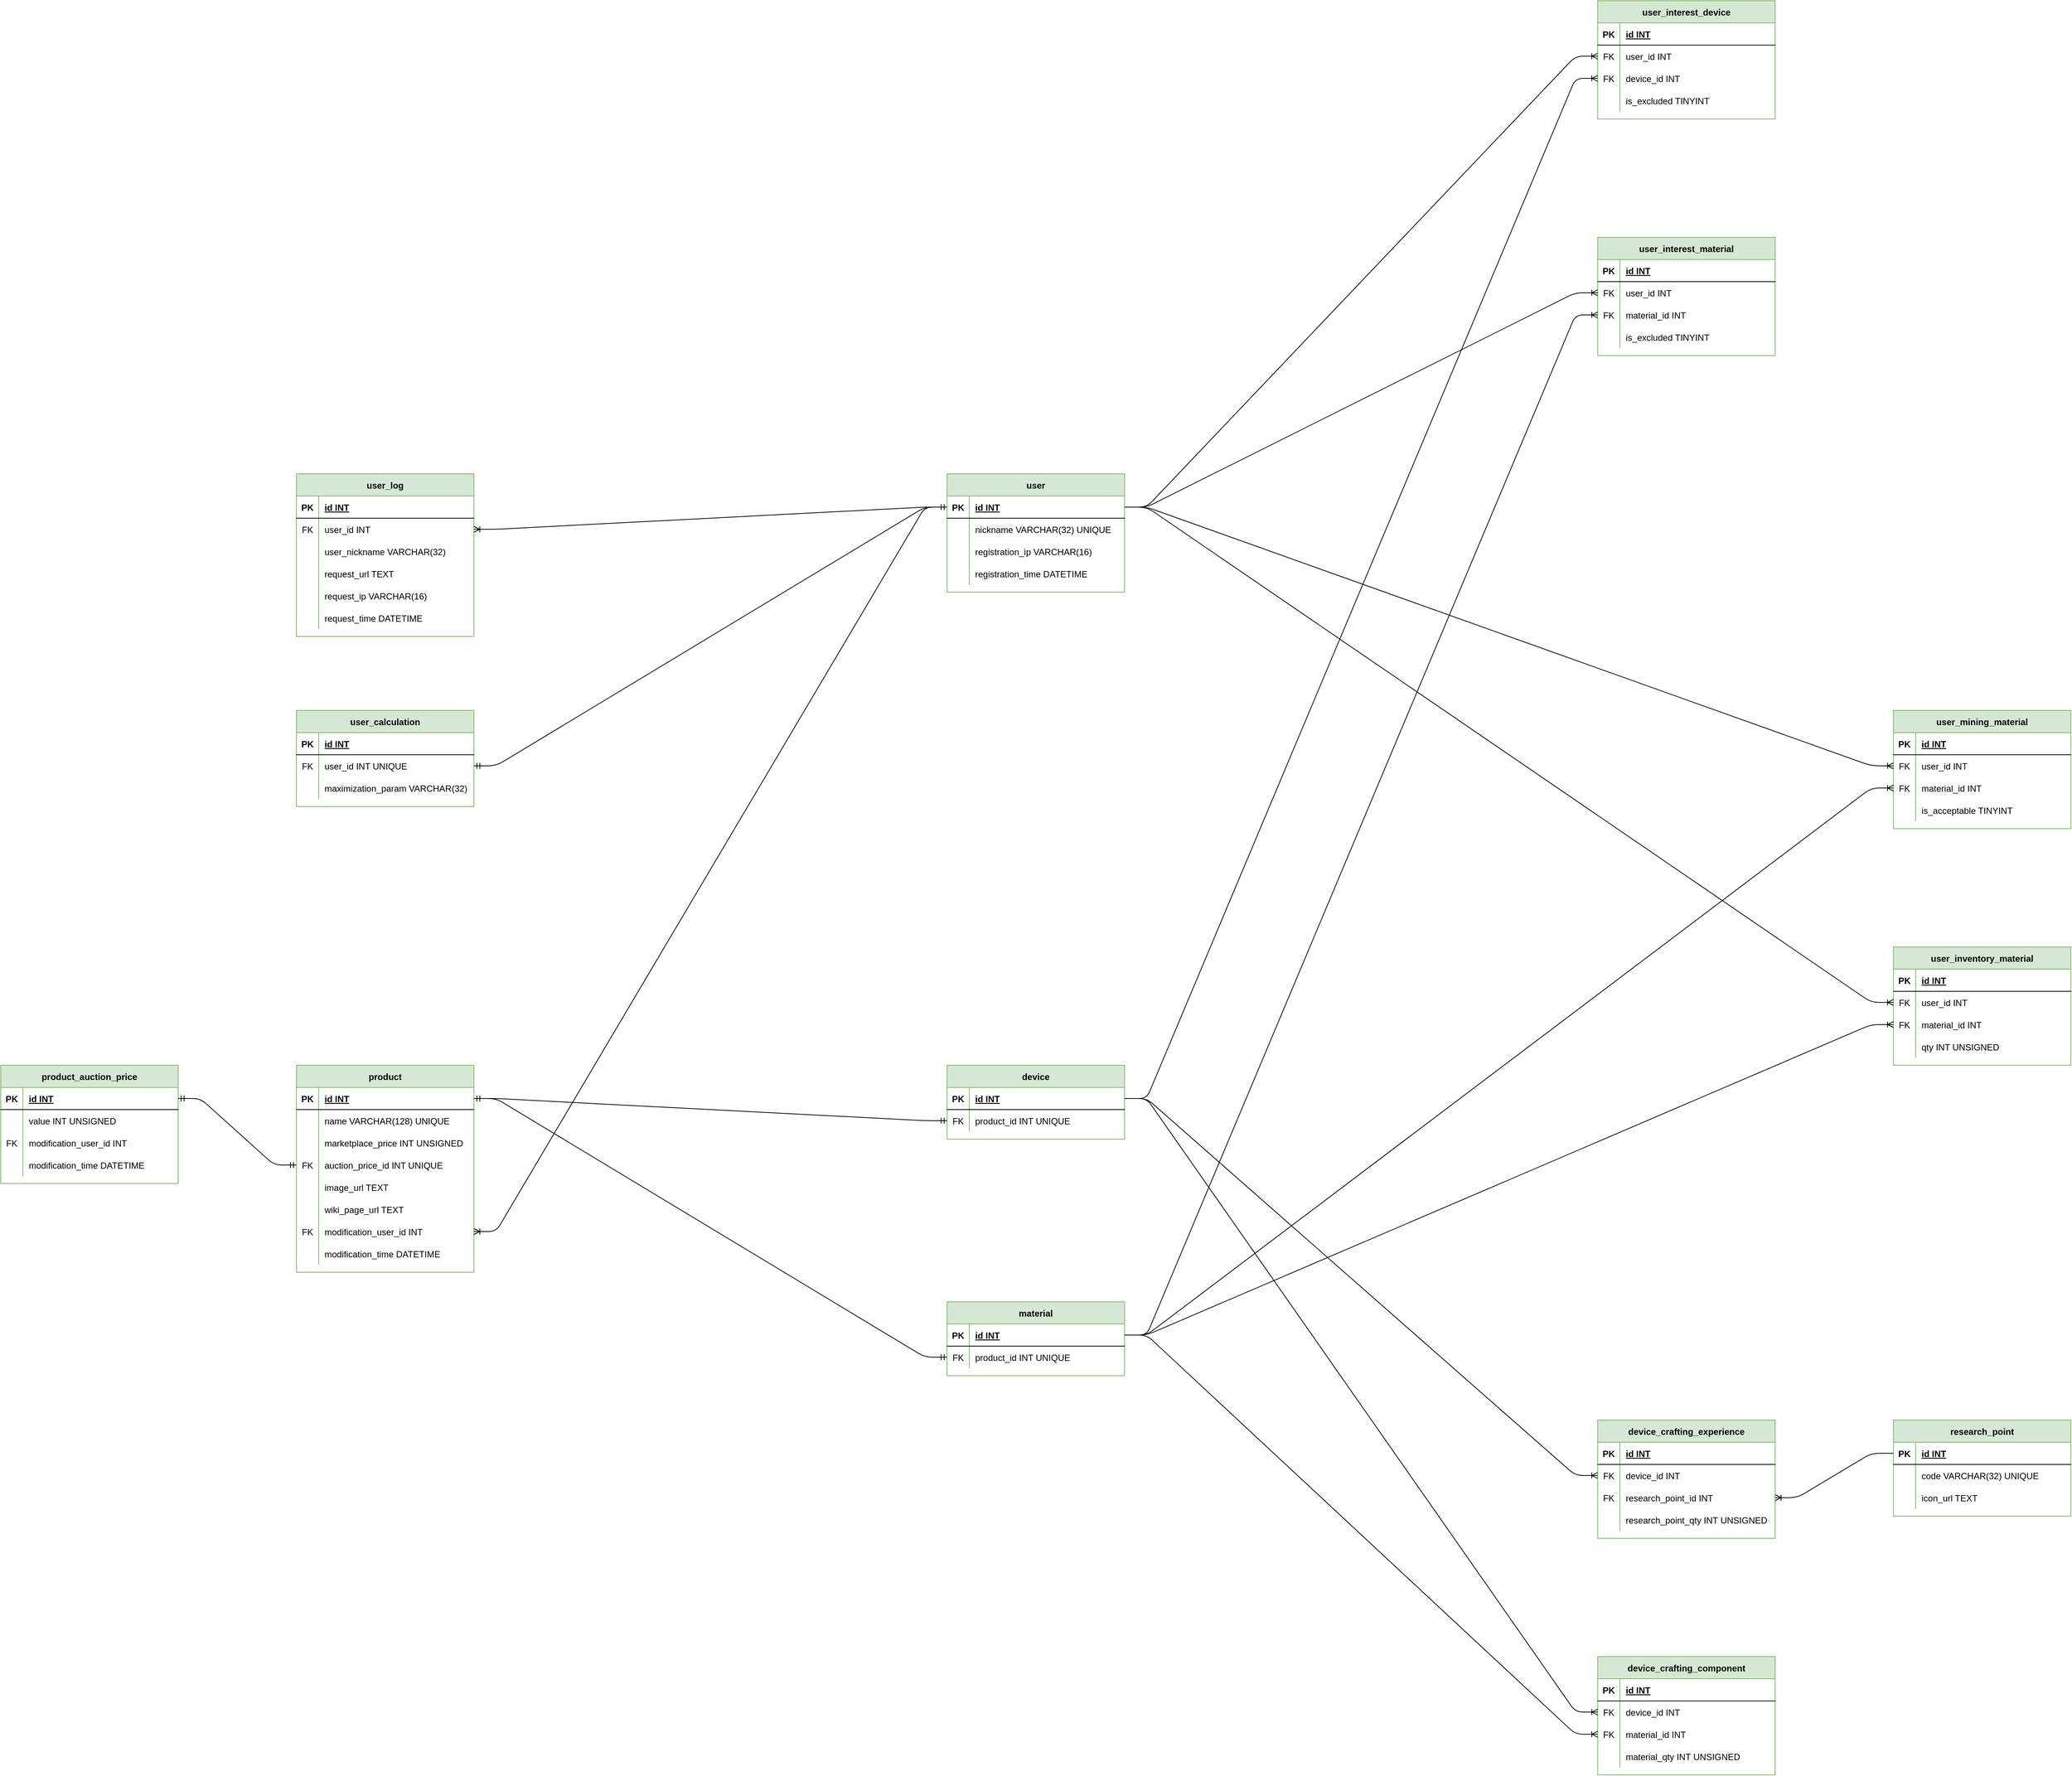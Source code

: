 <mxfile version="14.9.1" type="device"><diagram id="tR57Nz3AKo0kwc7Rzy5D" name="Страница 1"><mxGraphModel dx="2249" dy="3184" grid="1" gridSize="10" guides="0" tooltips="1" connect="1" arrows="1" fold="1" page="1" pageScale="1" pageWidth="827" pageHeight="1169" math="0" shadow="0"><root><mxCell id="0"/><mxCell id="1" parent="0"/><mxCell id="xsWz4GZI9hhr_dzEzET1-1" value="user" style="shape=table;startSize=30;container=1;collapsible=1;childLayout=tableLayout;fixedRows=1;rowLines=0;fontStyle=1;align=center;resizeLast=1;fillColor=#d5e8d4;strokeColor=#82b366;" parent="1" vertex="1"><mxGeometry x="680" y="-720" width="240" height="160" as="geometry"/></mxCell><mxCell id="xsWz4GZI9hhr_dzEzET1-2" value="" style="shape=partialRectangle;collapsible=0;dropTarget=0;pointerEvents=0;fillColor=none;top=0;left=0;bottom=1;right=0;points=[[0,0.5],[1,0.5]];portConstraint=eastwest;" parent="xsWz4GZI9hhr_dzEzET1-1" vertex="1"><mxGeometry y="30" width="240" height="30" as="geometry"/></mxCell><mxCell id="xsWz4GZI9hhr_dzEzET1-3" value="PK" style="shape=partialRectangle;connectable=0;fillColor=none;top=0;left=0;bottom=0;right=0;fontStyle=1;overflow=hidden;" parent="xsWz4GZI9hhr_dzEzET1-2" vertex="1"><mxGeometry width="30" height="30" as="geometry"/></mxCell><mxCell id="xsWz4GZI9hhr_dzEzET1-4" value="id INT" style="shape=partialRectangle;connectable=0;fillColor=none;top=0;left=0;bottom=0;right=0;align=left;spacingLeft=6;fontStyle=5;overflow=hidden;" parent="xsWz4GZI9hhr_dzEzET1-2" vertex="1"><mxGeometry x="30" width="210" height="30" as="geometry"/></mxCell><mxCell id="xsWz4GZI9hhr_dzEzET1-5" value="" style="shape=partialRectangle;collapsible=0;dropTarget=0;pointerEvents=0;fillColor=none;top=0;left=0;bottom=0;right=0;points=[[0,0.5],[1,0.5]];portConstraint=eastwest;" parent="xsWz4GZI9hhr_dzEzET1-1" vertex="1"><mxGeometry y="60" width="240" height="30" as="geometry"/></mxCell><mxCell id="xsWz4GZI9hhr_dzEzET1-6" value="" style="shape=partialRectangle;connectable=0;fillColor=none;top=0;left=0;bottom=0;right=0;editable=1;overflow=hidden;" parent="xsWz4GZI9hhr_dzEzET1-5" vertex="1"><mxGeometry width="30" height="30" as="geometry"/></mxCell><mxCell id="xsWz4GZI9hhr_dzEzET1-7" value="nickname VARCHAR(32) UNIQUE" style="shape=partialRectangle;connectable=0;fillColor=none;top=0;left=0;bottom=0;right=0;align=left;spacingLeft=6;overflow=hidden;" parent="xsWz4GZI9hhr_dzEzET1-5" vertex="1"><mxGeometry x="30" width="210" height="30" as="geometry"/></mxCell><mxCell id="xsWz4GZI9hhr_dzEzET1-8" value="" style="shape=partialRectangle;collapsible=0;dropTarget=0;pointerEvents=0;fillColor=none;top=0;left=0;bottom=0;right=0;points=[[0,0.5],[1,0.5]];portConstraint=eastwest;" parent="xsWz4GZI9hhr_dzEzET1-1" vertex="1"><mxGeometry y="90" width="240" height="30" as="geometry"/></mxCell><mxCell id="xsWz4GZI9hhr_dzEzET1-9" value="" style="shape=partialRectangle;connectable=0;fillColor=none;top=0;left=0;bottom=0;right=0;editable=1;overflow=hidden;" parent="xsWz4GZI9hhr_dzEzET1-8" vertex="1"><mxGeometry width="30" height="30" as="geometry"/></mxCell><mxCell id="xsWz4GZI9hhr_dzEzET1-10" value="registration_ip VARCHAR(16)" style="shape=partialRectangle;connectable=0;fillColor=none;top=0;left=0;bottom=0;right=0;align=left;spacingLeft=6;overflow=hidden;" parent="xsWz4GZI9hhr_dzEzET1-8" vertex="1"><mxGeometry x="30" width="210" height="30" as="geometry"/></mxCell><mxCell id="xsWz4GZI9hhr_dzEzET1-11" value="" style="shape=partialRectangle;collapsible=0;dropTarget=0;pointerEvents=0;fillColor=none;top=0;left=0;bottom=0;right=0;points=[[0,0.5],[1,0.5]];portConstraint=eastwest;" parent="xsWz4GZI9hhr_dzEzET1-1" vertex="1"><mxGeometry y="120" width="240" height="30" as="geometry"/></mxCell><mxCell id="xsWz4GZI9hhr_dzEzET1-12" value="" style="shape=partialRectangle;connectable=0;fillColor=none;top=0;left=0;bottom=0;right=0;editable=1;overflow=hidden;" parent="xsWz4GZI9hhr_dzEzET1-11" vertex="1"><mxGeometry width="30" height="30" as="geometry"/></mxCell><mxCell id="xsWz4GZI9hhr_dzEzET1-13" value="registration_time DATETIME" style="shape=partialRectangle;connectable=0;fillColor=none;top=0;left=0;bottom=0;right=0;align=left;spacingLeft=6;overflow=hidden;" parent="xsWz4GZI9hhr_dzEzET1-11" vertex="1"><mxGeometry x="30" width="210" height="30" as="geometry"/></mxCell><mxCell id="xsWz4GZI9hhr_dzEzET1-14" value="product" style="shape=table;startSize=30;container=1;collapsible=1;childLayout=tableLayout;fixedRows=1;rowLines=0;fontStyle=1;align=center;resizeLast=1;fillColor=#d5e8d4;strokeColor=#82b366;" parent="1" vertex="1"><mxGeometry x="-200" y="80" width="240" height="280" as="geometry"/></mxCell><mxCell id="xsWz4GZI9hhr_dzEzET1-15" value="" style="shape=partialRectangle;collapsible=0;dropTarget=0;pointerEvents=0;fillColor=none;top=0;left=0;bottom=1;right=0;points=[[0,0.5],[1,0.5]];portConstraint=eastwest;" parent="xsWz4GZI9hhr_dzEzET1-14" vertex="1"><mxGeometry y="30" width="240" height="30" as="geometry"/></mxCell><mxCell id="xsWz4GZI9hhr_dzEzET1-16" value="PK" style="shape=partialRectangle;connectable=0;fillColor=none;top=0;left=0;bottom=0;right=0;fontStyle=1;overflow=hidden;" parent="xsWz4GZI9hhr_dzEzET1-15" vertex="1"><mxGeometry width="30" height="30" as="geometry"/></mxCell><mxCell id="xsWz4GZI9hhr_dzEzET1-17" value="id INT" style="shape=partialRectangle;connectable=0;fillColor=none;top=0;left=0;bottom=0;right=0;align=left;spacingLeft=6;fontStyle=5;overflow=hidden;" parent="xsWz4GZI9hhr_dzEzET1-15" vertex="1"><mxGeometry x="30" width="210" height="30" as="geometry"/></mxCell><mxCell id="xsWz4GZI9hhr_dzEzET1-18" value="" style="shape=partialRectangle;collapsible=0;dropTarget=0;pointerEvents=0;fillColor=none;top=0;left=0;bottom=0;right=0;points=[[0,0.5],[1,0.5]];portConstraint=eastwest;" parent="xsWz4GZI9hhr_dzEzET1-14" vertex="1"><mxGeometry y="60" width="240" height="30" as="geometry"/></mxCell><mxCell id="xsWz4GZI9hhr_dzEzET1-19" value="" style="shape=partialRectangle;connectable=0;fillColor=none;top=0;left=0;bottom=0;right=0;editable=1;overflow=hidden;" parent="xsWz4GZI9hhr_dzEzET1-18" vertex="1"><mxGeometry width="30" height="30" as="geometry"/></mxCell><mxCell id="xsWz4GZI9hhr_dzEzET1-20" value="name VARCHAR(128) UNIQUE" style="shape=partialRectangle;connectable=0;fillColor=none;top=0;left=0;bottom=0;right=0;align=left;spacingLeft=6;overflow=hidden;" parent="xsWz4GZI9hhr_dzEzET1-18" vertex="1"><mxGeometry x="30" width="210" height="30" as="geometry"/></mxCell><mxCell id="xsWz4GZI9hhr_dzEzET1-21" value="" style="shape=partialRectangle;collapsible=0;dropTarget=0;pointerEvents=0;fillColor=none;top=0;left=0;bottom=0;right=0;points=[[0,0.5],[1,0.5]];portConstraint=eastwest;" parent="xsWz4GZI9hhr_dzEzET1-14" vertex="1"><mxGeometry y="90" width="240" height="30" as="geometry"/></mxCell><mxCell id="xsWz4GZI9hhr_dzEzET1-22" value="" style="shape=partialRectangle;connectable=0;fillColor=none;top=0;left=0;bottom=0;right=0;editable=1;overflow=hidden;" parent="xsWz4GZI9hhr_dzEzET1-21" vertex="1"><mxGeometry width="30" height="30" as="geometry"/></mxCell><mxCell id="xsWz4GZI9hhr_dzEzET1-23" value="marketplace_price INT UNSIGNED" style="shape=partialRectangle;connectable=0;fillColor=none;top=0;left=0;bottom=0;right=0;align=left;spacingLeft=6;overflow=hidden;" parent="xsWz4GZI9hhr_dzEzET1-21" vertex="1"><mxGeometry x="30" width="210" height="30" as="geometry"/></mxCell><mxCell id="szoWyyM2JtNLcGXLhWn9-1" value="" style="shape=partialRectangle;collapsible=0;dropTarget=0;pointerEvents=0;fillColor=none;top=0;left=0;bottom=0;right=0;points=[[0,0.5],[1,0.5]];portConstraint=eastwest;" vertex="1" parent="xsWz4GZI9hhr_dzEzET1-14"><mxGeometry y="120" width="240" height="30" as="geometry"/></mxCell><mxCell id="szoWyyM2JtNLcGXLhWn9-2" value="FK" style="shape=partialRectangle;connectable=0;fillColor=none;top=0;left=0;bottom=0;right=0;editable=1;overflow=hidden;" vertex="1" parent="szoWyyM2JtNLcGXLhWn9-1"><mxGeometry width="30" height="30" as="geometry"/></mxCell><mxCell id="szoWyyM2JtNLcGXLhWn9-3" value="auction_price_id INT UNIQUE" style="shape=partialRectangle;connectable=0;fillColor=none;top=0;left=0;bottom=0;right=0;align=left;spacingLeft=6;overflow=hidden;" vertex="1" parent="szoWyyM2JtNLcGXLhWn9-1"><mxGeometry x="30" width="210" height="30" as="geometry"/></mxCell><mxCell id="xsWz4GZI9hhr_dzEzET1-24" value="" style="shape=partialRectangle;collapsible=0;dropTarget=0;pointerEvents=0;fillColor=none;top=0;left=0;bottom=0;right=0;points=[[0,0.5],[1,0.5]];portConstraint=eastwest;" parent="xsWz4GZI9hhr_dzEzET1-14" vertex="1"><mxGeometry y="150" width="240" height="30" as="geometry"/></mxCell><mxCell id="xsWz4GZI9hhr_dzEzET1-25" value="" style="shape=partialRectangle;connectable=0;fillColor=none;top=0;left=0;bottom=0;right=0;editable=1;overflow=hidden;" parent="xsWz4GZI9hhr_dzEzET1-24" vertex="1"><mxGeometry width="30" height="30" as="geometry"/></mxCell><mxCell id="xsWz4GZI9hhr_dzEzET1-26" value="image_url TEXT" style="shape=partialRectangle;connectable=0;fillColor=none;top=0;left=0;bottom=0;right=0;align=left;spacingLeft=6;overflow=hidden;" parent="xsWz4GZI9hhr_dzEzET1-24" vertex="1"><mxGeometry x="30" width="210" height="30" as="geometry"/></mxCell><mxCell id="xsWz4GZI9hhr_dzEzET1-30" value="" style="shape=partialRectangle;collapsible=0;dropTarget=0;pointerEvents=0;fillColor=none;top=0;left=0;bottom=0;right=0;points=[[0,0.5],[1,0.5]];portConstraint=eastwest;" parent="xsWz4GZI9hhr_dzEzET1-14" vertex="1"><mxGeometry y="180" width="240" height="30" as="geometry"/></mxCell><mxCell id="xsWz4GZI9hhr_dzEzET1-31" value="" style="shape=partialRectangle;connectable=0;fillColor=none;top=0;left=0;bottom=0;right=0;editable=1;overflow=hidden;" parent="xsWz4GZI9hhr_dzEzET1-30" vertex="1"><mxGeometry width="30" height="30" as="geometry"/></mxCell><mxCell id="xsWz4GZI9hhr_dzEzET1-32" value="wiki_page_url TEXT" style="shape=partialRectangle;connectable=0;fillColor=none;top=0;left=0;bottom=0;right=0;align=left;spacingLeft=6;overflow=hidden;" parent="xsWz4GZI9hhr_dzEzET1-30" vertex="1"><mxGeometry x="30" width="210" height="30" as="geometry"/></mxCell><mxCell id="xsWz4GZI9hhr_dzEzET1-33" value="" style="shape=partialRectangle;collapsible=0;dropTarget=0;pointerEvents=0;fillColor=none;top=0;left=0;bottom=0;right=0;points=[[0,0.5],[1,0.5]];portConstraint=eastwest;" parent="xsWz4GZI9hhr_dzEzET1-14" vertex="1"><mxGeometry y="210" width="240" height="30" as="geometry"/></mxCell><mxCell id="xsWz4GZI9hhr_dzEzET1-34" value="FK" style="shape=partialRectangle;connectable=0;fillColor=none;top=0;left=0;bottom=0;right=0;editable=1;overflow=hidden;" parent="xsWz4GZI9hhr_dzEzET1-33" vertex="1"><mxGeometry width="30" height="30" as="geometry"/></mxCell><mxCell id="xsWz4GZI9hhr_dzEzET1-35" value="modification_user_id INT" style="shape=partialRectangle;connectable=0;fillColor=none;top=0;left=0;bottom=0;right=0;align=left;spacingLeft=6;overflow=hidden;" parent="xsWz4GZI9hhr_dzEzET1-33" vertex="1"><mxGeometry x="30" width="210" height="30" as="geometry"/></mxCell><mxCell id="xsWz4GZI9hhr_dzEzET1-36" value="" style="shape=partialRectangle;collapsible=0;dropTarget=0;pointerEvents=0;fillColor=none;top=0;left=0;bottom=0;right=0;points=[[0,0.5],[1,0.5]];portConstraint=eastwest;" parent="xsWz4GZI9hhr_dzEzET1-14" vertex="1"><mxGeometry y="240" width="240" height="30" as="geometry"/></mxCell><mxCell id="xsWz4GZI9hhr_dzEzET1-37" value="" style="shape=partialRectangle;connectable=0;fillColor=none;top=0;left=0;bottom=0;right=0;editable=1;overflow=hidden;" parent="xsWz4GZI9hhr_dzEzET1-36" vertex="1"><mxGeometry width="30" height="30" as="geometry"/></mxCell><mxCell id="xsWz4GZI9hhr_dzEzET1-38" value="modification_time DATETIME" style="shape=partialRectangle;connectable=0;fillColor=none;top=0;left=0;bottom=0;right=0;align=left;spacingLeft=6;overflow=hidden;" parent="xsWz4GZI9hhr_dzEzET1-36" vertex="1"><mxGeometry x="30" width="210" height="30" as="geometry"/></mxCell><mxCell id="xsWz4GZI9hhr_dzEzET1-86" value="research_point" style="shape=table;startSize=30;container=1;collapsible=1;childLayout=tableLayout;fixedRows=1;rowLines=0;fontStyle=1;align=center;resizeLast=1;fillColor=#d5e8d4;strokeColor=#82b366;" parent="1" vertex="1"><mxGeometry x="1960" y="560" width="240" height="130" as="geometry"/></mxCell><mxCell id="xsWz4GZI9hhr_dzEzET1-87" value="" style="shape=partialRectangle;collapsible=0;dropTarget=0;pointerEvents=0;fillColor=none;top=0;left=0;bottom=1;right=0;points=[[0,0.5],[1,0.5]];portConstraint=eastwest;" parent="xsWz4GZI9hhr_dzEzET1-86" vertex="1"><mxGeometry y="30" width="240" height="30" as="geometry"/></mxCell><mxCell id="xsWz4GZI9hhr_dzEzET1-88" value="PK" style="shape=partialRectangle;connectable=0;fillColor=none;top=0;left=0;bottom=0;right=0;fontStyle=1;overflow=hidden;" parent="xsWz4GZI9hhr_dzEzET1-87" vertex="1"><mxGeometry width="30" height="30" as="geometry"/></mxCell><mxCell id="xsWz4GZI9hhr_dzEzET1-89" value="id INT" style="shape=partialRectangle;connectable=0;fillColor=none;top=0;left=0;bottom=0;right=0;align=left;spacingLeft=6;fontStyle=5;overflow=hidden;" parent="xsWz4GZI9hhr_dzEzET1-87" vertex="1"><mxGeometry x="30" width="210" height="30" as="geometry"/></mxCell><mxCell id="xsWz4GZI9hhr_dzEzET1-90" value="" style="shape=partialRectangle;collapsible=0;dropTarget=0;pointerEvents=0;fillColor=none;top=0;left=0;bottom=0;right=0;points=[[0,0.5],[1,0.5]];portConstraint=eastwest;" parent="xsWz4GZI9hhr_dzEzET1-86" vertex="1"><mxGeometry y="60" width="240" height="30" as="geometry"/></mxCell><mxCell id="xsWz4GZI9hhr_dzEzET1-91" value="" style="shape=partialRectangle;connectable=0;fillColor=none;top=0;left=0;bottom=0;right=0;editable=1;overflow=hidden;" parent="xsWz4GZI9hhr_dzEzET1-90" vertex="1"><mxGeometry width="30" height="30" as="geometry"/></mxCell><mxCell id="xsWz4GZI9hhr_dzEzET1-92" value="code VARCHAR(32) UNIQUE" style="shape=partialRectangle;connectable=0;fillColor=none;top=0;left=0;bottom=0;right=0;align=left;spacingLeft=6;overflow=hidden;" parent="xsWz4GZI9hhr_dzEzET1-90" vertex="1"><mxGeometry x="30" width="210" height="30" as="geometry"/></mxCell><mxCell id="xsWz4GZI9hhr_dzEzET1-100" value="" style="shape=partialRectangle;collapsible=0;dropTarget=0;pointerEvents=0;fillColor=none;top=0;left=0;bottom=0;right=0;points=[[0,0.5],[1,0.5]];portConstraint=eastwest;" parent="xsWz4GZI9hhr_dzEzET1-86" vertex="1"><mxGeometry y="90" width="240" height="30" as="geometry"/></mxCell><mxCell id="xsWz4GZI9hhr_dzEzET1-101" value="" style="shape=partialRectangle;connectable=0;fillColor=none;top=0;left=0;bottom=0;right=0;editable=1;overflow=hidden;" parent="xsWz4GZI9hhr_dzEzET1-100" vertex="1"><mxGeometry width="30" height="30" as="geometry"/></mxCell><mxCell id="xsWz4GZI9hhr_dzEzET1-102" value="icon_url TEXT" style="shape=partialRectangle;connectable=0;fillColor=none;top=0;left=0;bottom=0;right=0;align=left;spacingLeft=6;overflow=hidden;" parent="xsWz4GZI9hhr_dzEzET1-100" vertex="1"><mxGeometry x="30" width="210" height="30" as="geometry"/></mxCell><mxCell id="xsWz4GZI9hhr_dzEzET1-112" value="" style="edgeStyle=entityRelationEdgeStyle;fontSize=12;html=1;endArrow=ERoneToMany;" parent="1" source="xsWz4GZI9hhr_dzEzET1-2" target="xsWz4GZI9hhr_dzEzET1-33" edge="1"><mxGeometry width="100" height="100" relative="1" as="geometry"><mxPoint x="290" y="830" as="sourcePoint"/><mxPoint x="390" y="730" as="targetPoint"/></mxGeometry></mxCell><mxCell id="xsWz4GZI9hhr_dzEzET1-114" value="device" style="shape=table;startSize=30;container=1;collapsible=1;childLayout=tableLayout;fixedRows=1;rowLines=0;fontStyle=1;align=center;resizeLast=1;fillColor=#d5e8d4;strokeColor=#82b366;" parent="1" vertex="1"><mxGeometry x="680" y="80" width="240" height="100" as="geometry"/></mxCell><mxCell id="xsWz4GZI9hhr_dzEzET1-115" value="" style="shape=partialRectangle;collapsible=0;dropTarget=0;pointerEvents=0;fillColor=none;top=0;left=0;bottom=1;right=0;points=[[0,0.5],[1,0.5]];portConstraint=eastwest;" parent="xsWz4GZI9hhr_dzEzET1-114" vertex="1"><mxGeometry y="30" width="240" height="30" as="geometry"/></mxCell><mxCell id="xsWz4GZI9hhr_dzEzET1-116" value="PK" style="shape=partialRectangle;connectable=0;fillColor=none;top=0;left=0;bottom=0;right=0;fontStyle=1;overflow=hidden;" parent="xsWz4GZI9hhr_dzEzET1-115" vertex="1"><mxGeometry width="30" height="30" as="geometry"/></mxCell><mxCell id="xsWz4GZI9hhr_dzEzET1-117" value="id INT" style="shape=partialRectangle;connectable=0;fillColor=none;top=0;left=0;bottom=0;right=0;align=left;spacingLeft=6;fontStyle=5;overflow=hidden;" parent="xsWz4GZI9hhr_dzEzET1-115" vertex="1"><mxGeometry x="30" width="210" height="30" as="geometry"/></mxCell><mxCell id="xsWz4GZI9hhr_dzEzET1-118" value="" style="shape=partialRectangle;collapsible=0;dropTarget=0;pointerEvents=0;fillColor=none;top=0;left=0;bottom=0;right=0;points=[[0,0.5],[1,0.5]];portConstraint=eastwest;" parent="xsWz4GZI9hhr_dzEzET1-114" vertex="1"><mxGeometry y="60" width="240" height="30" as="geometry"/></mxCell><mxCell id="xsWz4GZI9hhr_dzEzET1-119" value="FK" style="shape=partialRectangle;connectable=0;fillColor=none;top=0;left=0;bottom=0;right=0;editable=1;overflow=hidden;" parent="xsWz4GZI9hhr_dzEzET1-118" vertex="1"><mxGeometry width="30" height="30" as="geometry"/></mxCell><mxCell id="xsWz4GZI9hhr_dzEzET1-120" value="product_id INT UNIQUE" style="shape=partialRectangle;connectable=0;fillColor=none;top=0;left=0;bottom=0;right=0;align=left;spacingLeft=6;overflow=hidden;" parent="xsWz4GZI9hhr_dzEzET1-118" vertex="1"><mxGeometry x="30" width="210" height="30" as="geometry"/></mxCell><mxCell id="xsWz4GZI9hhr_dzEzET1-139" value="material" style="shape=table;startSize=30;container=1;collapsible=1;childLayout=tableLayout;fixedRows=1;rowLines=0;fontStyle=1;align=center;resizeLast=1;fillColor=#d5e8d4;strokeColor=#82b366;" parent="1" vertex="1"><mxGeometry x="680" y="400" width="240" height="100" as="geometry"/></mxCell><mxCell id="xsWz4GZI9hhr_dzEzET1-140" value="" style="shape=partialRectangle;collapsible=0;dropTarget=0;pointerEvents=0;fillColor=none;top=0;left=0;bottom=1;right=0;points=[[0,0.5],[1,0.5]];portConstraint=eastwest;" parent="xsWz4GZI9hhr_dzEzET1-139" vertex="1"><mxGeometry y="30" width="240" height="30" as="geometry"/></mxCell><mxCell id="xsWz4GZI9hhr_dzEzET1-141" value="PK" style="shape=partialRectangle;connectable=0;fillColor=none;top=0;left=0;bottom=0;right=0;fontStyle=1;overflow=hidden;" parent="xsWz4GZI9hhr_dzEzET1-140" vertex="1"><mxGeometry width="30" height="30" as="geometry"/></mxCell><mxCell id="xsWz4GZI9hhr_dzEzET1-142" value="id INT" style="shape=partialRectangle;connectable=0;fillColor=none;top=0;left=0;bottom=0;right=0;align=left;spacingLeft=6;fontStyle=5;overflow=hidden;" parent="xsWz4GZI9hhr_dzEzET1-140" vertex="1"><mxGeometry x="30" width="210" height="30" as="geometry"/></mxCell><mxCell id="xsWz4GZI9hhr_dzEzET1-143" value="" style="shape=partialRectangle;collapsible=0;dropTarget=0;pointerEvents=0;fillColor=none;top=0;left=0;bottom=0;right=0;points=[[0,0.5],[1,0.5]];portConstraint=eastwest;" parent="xsWz4GZI9hhr_dzEzET1-139" vertex="1"><mxGeometry y="60" width="240" height="30" as="geometry"/></mxCell><mxCell id="xsWz4GZI9hhr_dzEzET1-144" value="FK" style="shape=partialRectangle;connectable=0;fillColor=none;top=0;left=0;bottom=0;right=0;editable=1;overflow=hidden;" parent="xsWz4GZI9hhr_dzEzET1-143" vertex="1"><mxGeometry width="30" height="30" as="geometry"/></mxCell><mxCell id="xsWz4GZI9hhr_dzEzET1-145" value="product_id INT UNIQUE" style="shape=partialRectangle;connectable=0;fillColor=none;top=0;left=0;bottom=0;right=0;align=left;spacingLeft=6;overflow=hidden;" parent="xsWz4GZI9hhr_dzEzET1-143" vertex="1"><mxGeometry x="30" width="210" height="30" as="geometry"/></mxCell><mxCell id="xsWz4GZI9hhr_dzEzET1-146" value="" style="edgeStyle=entityRelationEdgeStyle;fontSize=12;html=1;endArrow=ERmandOne;startArrow=ERmandOne;" parent="1" source="xsWz4GZI9hhr_dzEzET1-15" target="xsWz4GZI9hhr_dzEzET1-118" edge="1"><mxGeometry width="100" height="100" relative="1" as="geometry"><mxPoint x="700" y="920" as="sourcePoint"/><mxPoint x="800" y="820" as="targetPoint"/></mxGeometry></mxCell><mxCell id="xsWz4GZI9hhr_dzEzET1-147" value="" style="edgeStyle=entityRelationEdgeStyle;fontSize=12;html=1;endArrow=ERmandOne;startArrow=ERmandOne;" parent="1" source="xsWz4GZI9hhr_dzEzET1-15" target="xsWz4GZI9hhr_dzEzET1-143" edge="1"><mxGeometry width="100" height="100" relative="1" as="geometry"><mxPoint x="770" y="920" as="sourcePoint"/><mxPoint x="870" y="820" as="targetPoint"/></mxGeometry></mxCell><mxCell id="xsWz4GZI9hhr_dzEzET1-148" value="device_crafting_experience" style="shape=table;startSize=30;container=1;collapsible=1;childLayout=tableLayout;fixedRows=1;rowLines=0;fontStyle=1;align=center;resizeLast=1;fillColor=#d5e8d4;strokeColor=#82b366;" parent="1" vertex="1"><mxGeometry x="1560" y="560" width="240" height="160" as="geometry"/></mxCell><mxCell id="xsWz4GZI9hhr_dzEzET1-149" value="" style="shape=partialRectangle;collapsible=0;dropTarget=0;pointerEvents=0;fillColor=none;top=0;left=0;bottom=1;right=0;points=[[0,0.5],[1,0.5]];portConstraint=eastwest;" parent="xsWz4GZI9hhr_dzEzET1-148" vertex="1"><mxGeometry y="30" width="240" height="30" as="geometry"/></mxCell><mxCell id="xsWz4GZI9hhr_dzEzET1-150" value="PK" style="shape=partialRectangle;connectable=0;fillColor=none;top=0;left=0;bottom=0;right=0;fontStyle=1;overflow=hidden;" parent="xsWz4GZI9hhr_dzEzET1-149" vertex="1"><mxGeometry width="30" height="30" as="geometry"/></mxCell><mxCell id="xsWz4GZI9hhr_dzEzET1-151" value="id INT" style="shape=partialRectangle;connectable=0;fillColor=none;top=0;left=0;bottom=0;right=0;align=left;spacingLeft=6;fontStyle=5;overflow=hidden;" parent="xsWz4GZI9hhr_dzEzET1-149" vertex="1"><mxGeometry x="30" width="210" height="30" as="geometry"/></mxCell><mxCell id="xsWz4GZI9hhr_dzEzET1-152" value="" style="shape=partialRectangle;collapsible=0;dropTarget=0;pointerEvents=0;fillColor=none;top=0;left=0;bottom=0;right=0;points=[[0,0.5],[1,0.5]];portConstraint=eastwest;" parent="xsWz4GZI9hhr_dzEzET1-148" vertex="1"><mxGeometry y="60" width="240" height="30" as="geometry"/></mxCell><mxCell id="xsWz4GZI9hhr_dzEzET1-153" value="FK" style="shape=partialRectangle;connectable=0;fillColor=none;top=0;left=0;bottom=0;right=0;editable=1;overflow=hidden;" parent="xsWz4GZI9hhr_dzEzET1-152" vertex="1"><mxGeometry width="30" height="30" as="geometry"/></mxCell><mxCell id="xsWz4GZI9hhr_dzEzET1-154" value="device_id INT" style="shape=partialRectangle;connectable=0;fillColor=none;top=0;left=0;bottom=0;right=0;align=left;spacingLeft=6;overflow=hidden;" parent="xsWz4GZI9hhr_dzEzET1-152" vertex="1"><mxGeometry x="30" width="210" height="30" as="geometry"/></mxCell><mxCell id="xsWz4GZI9hhr_dzEzET1-162" value="" style="shape=partialRectangle;collapsible=0;dropTarget=0;pointerEvents=0;fillColor=none;top=0;left=0;bottom=0;right=0;points=[[0,0.5],[1,0.5]];portConstraint=eastwest;" parent="xsWz4GZI9hhr_dzEzET1-148" vertex="1"><mxGeometry y="90" width="240" height="30" as="geometry"/></mxCell><mxCell id="xsWz4GZI9hhr_dzEzET1-163" value="FK" style="shape=partialRectangle;connectable=0;fillColor=none;top=0;left=0;bottom=0;right=0;editable=1;overflow=hidden;" parent="xsWz4GZI9hhr_dzEzET1-162" vertex="1"><mxGeometry width="30" height="30" as="geometry"/></mxCell><mxCell id="xsWz4GZI9hhr_dzEzET1-164" value="research_point_id INT" style="shape=partialRectangle;connectable=0;fillColor=none;top=0;left=0;bottom=0;right=0;align=left;spacingLeft=6;overflow=hidden;" parent="xsWz4GZI9hhr_dzEzET1-162" vertex="1"><mxGeometry x="30" width="210" height="30" as="geometry"/></mxCell><mxCell id="xsWz4GZI9hhr_dzEzET1-165" value="" style="shape=partialRectangle;collapsible=0;dropTarget=0;pointerEvents=0;fillColor=none;top=0;left=0;bottom=0;right=0;points=[[0,0.5],[1,0.5]];portConstraint=eastwest;" parent="xsWz4GZI9hhr_dzEzET1-148" vertex="1"><mxGeometry y="120" width="240" height="30" as="geometry"/></mxCell><mxCell id="xsWz4GZI9hhr_dzEzET1-166" value="" style="shape=partialRectangle;connectable=0;fillColor=none;top=0;left=0;bottom=0;right=0;editable=1;overflow=hidden;" parent="xsWz4GZI9hhr_dzEzET1-165" vertex="1"><mxGeometry width="30" height="30" as="geometry"/></mxCell><mxCell id="xsWz4GZI9hhr_dzEzET1-167" value="research_point_qty INT UNSIGNED" style="shape=partialRectangle;connectable=0;fillColor=none;top=0;left=0;bottom=0;right=0;align=left;spacingLeft=6;overflow=hidden;" parent="xsWz4GZI9hhr_dzEzET1-165" vertex="1"><mxGeometry x="30" width="210" height="30" as="geometry"/></mxCell><mxCell id="xsWz4GZI9hhr_dzEzET1-155" value="device_crafting_component" style="shape=table;startSize=30;container=1;collapsible=1;childLayout=tableLayout;fixedRows=1;rowLines=0;fontStyle=1;align=center;resizeLast=1;fillColor=#d5e8d4;strokeColor=#82b366;" parent="1" vertex="1"><mxGeometry x="1560" y="880" width="240" height="160" as="geometry"/></mxCell><mxCell id="xsWz4GZI9hhr_dzEzET1-156" value="" style="shape=partialRectangle;collapsible=0;dropTarget=0;pointerEvents=0;fillColor=none;top=0;left=0;bottom=1;right=0;points=[[0,0.5],[1,0.5]];portConstraint=eastwest;" parent="xsWz4GZI9hhr_dzEzET1-155" vertex="1"><mxGeometry y="30" width="240" height="30" as="geometry"/></mxCell><mxCell id="xsWz4GZI9hhr_dzEzET1-157" value="PK" style="shape=partialRectangle;connectable=0;fillColor=none;top=0;left=0;bottom=0;right=0;fontStyle=1;overflow=hidden;" parent="xsWz4GZI9hhr_dzEzET1-156" vertex="1"><mxGeometry width="30" height="30" as="geometry"/></mxCell><mxCell id="xsWz4GZI9hhr_dzEzET1-158" value="id INT" style="shape=partialRectangle;connectable=0;fillColor=none;top=0;left=0;bottom=0;right=0;align=left;spacingLeft=6;fontStyle=5;overflow=hidden;" parent="xsWz4GZI9hhr_dzEzET1-156" vertex="1"><mxGeometry x="30" width="210" height="30" as="geometry"/></mxCell><mxCell id="xsWz4GZI9hhr_dzEzET1-159" value="" style="shape=partialRectangle;collapsible=0;dropTarget=0;pointerEvents=0;fillColor=none;top=0;left=0;bottom=0;right=0;points=[[0,0.5],[1,0.5]];portConstraint=eastwest;" parent="xsWz4GZI9hhr_dzEzET1-155" vertex="1"><mxGeometry y="60" width="240" height="30" as="geometry"/></mxCell><mxCell id="xsWz4GZI9hhr_dzEzET1-160" value="FK" style="shape=partialRectangle;connectable=0;fillColor=none;top=0;left=0;bottom=0;right=0;editable=1;overflow=hidden;" parent="xsWz4GZI9hhr_dzEzET1-159" vertex="1"><mxGeometry width="30" height="30" as="geometry"/></mxCell><mxCell id="xsWz4GZI9hhr_dzEzET1-161" value="device_id INT" style="shape=partialRectangle;connectable=0;fillColor=none;top=0;left=0;bottom=0;right=0;align=left;spacingLeft=6;overflow=hidden;" parent="xsWz4GZI9hhr_dzEzET1-159" vertex="1"><mxGeometry x="30" width="210" height="30" as="geometry"/></mxCell><mxCell id="xsWz4GZI9hhr_dzEzET1-168" value="" style="shape=partialRectangle;collapsible=0;dropTarget=0;pointerEvents=0;fillColor=none;top=0;left=0;bottom=0;right=0;points=[[0,0.5],[1,0.5]];portConstraint=eastwest;" parent="xsWz4GZI9hhr_dzEzET1-155" vertex="1"><mxGeometry y="90" width="240" height="30" as="geometry"/></mxCell><mxCell id="xsWz4GZI9hhr_dzEzET1-169" value="FK" style="shape=partialRectangle;connectable=0;fillColor=none;top=0;left=0;bottom=0;right=0;editable=1;overflow=hidden;" parent="xsWz4GZI9hhr_dzEzET1-168" vertex="1"><mxGeometry width="30" height="30" as="geometry"/></mxCell><mxCell id="xsWz4GZI9hhr_dzEzET1-170" value="material_id INT" style="shape=partialRectangle;connectable=0;fillColor=none;top=0;left=0;bottom=0;right=0;align=left;spacingLeft=6;overflow=hidden;" parent="xsWz4GZI9hhr_dzEzET1-168" vertex="1"><mxGeometry x="30" width="210" height="30" as="geometry"/></mxCell><mxCell id="xsWz4GZI9hhr_dzEzET1-171" value="" style="shape=partialRectangle;collapsible=0;dropTarget=0;pointerEvents=0;fillColor=none;top=0;left=0;bottom=0;right=0;points=[[0,0.5],[1,0.5]];portConstraint=eastwest;" parent="xsWz4GZI9hhr_dzEzET1-155" vertex="1"><mxGeometry y="120" width="240" height="30" as="geometry"/></mxCell><mxCell id="xsWz4GZI9hhr_dzEzET1-172" value="" style="shape=partialRectangle;connectable=0;fillColor=none;top=0;left=0;bottom=0;right=0;editable=1;overflow=hidden;" parent="xsWz4GZI9hhr_dzEzET1-171" vertex="1"><mxGeometry width="30" height="30" as="geometry"/></mxCell><mxCell id="xsWz4GZI9hhr_dzEzET1-173" value="material_qty INT UNSIGNED" style="shape=partialRectangle;connectable=0;fillColor=none;top=0;left=0;bottom=0;right=0;align=left;spacingLeft=6;overflow=hidden;" parent="xsWz4GZI9hhr_dzEzET1-171" vertex="1"><mxGeometry x="30" width="210" height="30" as="geometry"/></mxCell><mxCell id="xsWz4GZI9hhr_dzEzET1-174" value="" style="edgeStyle=entityRelationEdgeStyle;fontSize=12;html=1;endArrow=ERoneToMany;" parent="1" source="xsWz4GZI9hhr_dzEzET1-87" target="xsWz4GZI9hhr_dzEzET1-162" edge="1"><mxGeometry width="100" height="100" relative="1" as="geometry"><mxPoint x="1410" y="500" as="sourcePoint"/><mxPoint x="1510" y="400" as="targetPoint"/></mxGeometry></mxCell><mxCell id="xsWz4GZI9hhr_dzEzET1-175" value="" style="edgeStyle=entityRelationEdgeStyle;fontSize=12;html=1;endArrow=ERoneToMany;" parent="1" source="xsWz4GZI9hhr_dzEzET1-115" target="xsWz4GZI9hhr_dzEzET1-152" edge="1"><mxGeometry width="100" height="100" relative="1" as="geometry"><mxPoint x="1020" y="350" as="sourcePoint"/><mxPoint x="1120" y="250" as="targetPoint"/></mxGeometry></mxCell><mxCell id="xsWz4GZI9hhr_dzEzET1-176" value="" style="edgeStyle=entityRelationEdgeStyle;fontSize=12;html=1;endArrow=ERoneToMany;" parent="1" source="xsWz4GZI9hhr_dzEzET1-115" target="xsWz4GZI9hhr_dzEzET1-159" edge="1"><mxGeometry width="100" height="100" relative="1" as="geometry"><mxPoint x="1150" y="650" as="sourcePoint"/><mxPoint x="1250" y="550" as="targetPoint"/></mxGeometry></mxCell><mxCell id="xsWz4GZI9hhr_dzEzET1-177" value="" style="edgeStyle=entityRelationEdgeStyle;fontSize=12;html=1;endArrow=ERoneToMany;" parent="1" source="xsWz4GZI9hhr_dzEzET1-140" target="xsWz4GZI9hhr_dzEzET1-168" edge="1"><mxGeometry width="100" height="100" relative="1" as="geometry"><mxPoint x="1040" y="690" as="sourcePoint"/><mxPoint x="1140" y="590" as="targetPoint"/></mxGeometry></mxCell><mxCell id="xsWz4GZI9hhr_dzEzET1-178" value="product_auction_price" style="shape=table;startSize=30;container=1;collapsible=1;childLayout=tableLayout;fixedRows=1;rowLines=0;fontStyle=1;align=center;resizeLast=1;fillColor=#d5e8d4;strokeColor=#82b366;" parent="1" vertex="1"><mxGeometry x="-600" y="80" width="240" height="160" as="geometry"/></mxCell><mxCell id="xsWz4GZI9hhr_dzEzET1-179" value="" style="shape=partialRectangle;collapsible=0;dropTarget=0;pointerEvents=0;fillColor=none;top=0;left=0;bottom=1;right=0;points=[[0,0.5],[1,0.5]];portConstraint=eastwest;" parent="xsWz4GZI9hhr_dzEzET1-178" vertex="1"><mxGeometry y="30" width="240" height="30" as="geometry"/></mxCell><mxCell id="xsWz4GZI9hhr_dzEzET1-180" value="PK" style="shape=partialRectangle;connectable=0;fillColor=none;top=0;left=0;bottom=0;right=0;fontStyle=1;overflow=hidden;" parent="xsWz4GZI9hhr_dzEzET1-179" vertex="1"><mxGeometry width="30" height="30" as="geometry"/></mxCell><mxCell id="xsWz4GZI9hhr_dzEzET1-181" value="id INT" style="shape=partialRectangle;connectable=0;fillColor=none;top=0;left=0;bottom=0;right=0;align=left;spacingLeft=6;fontStyle=5;overflow=hidden;" parent="xsWz4GZI9hhr_dzEzET1-179" vertex="1"><mxGeometry x="30" width="210" height="30" as="geometry"/></mxCell><mxCell id="xsWz4GZI9hhr_dzEzET1-185" value="" style="shape=partialRectangle;collapsible=0;dropTarget=0;pointerEvents=0;fillColor=none;top=0;left=0;bottom=0;right=0;points=[[0,0.5],[1,0.5]];portConstraint=eastwest;" parent="xsWz4GZI9hhr_dzEzET1-178" vertex="1"><mxGeometry y="60" width="240" height="30" as="geometry"/></mxCell><mxCell id="xsWz4GZI9hhr_dzEzET1-186" value="" style="shape=partialRectangle;connectable=0;fillColor=none;top=0;left=0;bottom=0;right=0;editable=1;overflow=hidden;" parent="xsWz4GZI9hhr_dzEzET1-185" vertex="1"><mxGeometry width="30" height="30" as="geometry"/></mxCell><mxCell id="xsWz4GZI9hhr_dzEzET1-187" value="value INT UNSIGNED" style="shape=partialRectangle;connectable=0;fillColor=none;top=0;left=0;bottom=0;right=0;align=left;spacingLeft=6;overflow=hidden;" parent="xsWz4GZI9hhr_dzEzET1-185" vertex="1"><mxGeometry x="30" width="210" height="30" as="geometry"/></mxCell><mxCell id="xsWz4GZI9hhr_dzEzET1-194" value="" style="shape=partialRectangle;collapsible=0;dropTarget=0;pointerEvents=0;fillColor=none;top=0;left=0;bottom=0;right=0;points=[[0,0.5],[1,0.5]];portConstraint=eastwest;" parent="xsWz4GZI9hhr_dzEzET1-178" vertex="1"><mxGeometry y="90" width="240" height="30" as="geometry"/></mxCell><mxCell id="xsWz4GZI9hhr_dzEzET1-195" value="FK" style="shape=partialRectangle;connectable=0;fillColor=none;top=0;left=0;bottom=0;right=0;editable=1;overflow=hidden;" parent="xsWz4GZI9hhr_dzEzET1-194" vertex="1"><mxGeometry width="30" height="30" as="geometry"/></mxCell><mxCell id="xsWz4GZI9hhr_dzEzET1-196" value="modification_user_id INT" style="shape=partialRectangle;connectable=0;fillColor=none;top=0;left=0;bottom=0;right=0;align=left;spacingLeft=6;overflow=hidden;" parent="xsWz4GZI9hhr_dzEzET1-194" vertex="1"><mxGeometry x="30" width="210" height="30" as="geometry"/></mxCell><mxCell id="xsWz4GZI9hhr_dzEzET1-197" value="" style="shape=partialRectangle;collapsible=0;dropTarget=0;pointerEvents=0;fillColor=none;top=0;left=0;bottom=0;right=0;points=[[0,0.5],[1,0.5]];portConstraint=eastwest;" parent="xsWz4GZI9hhr_dzEzET1-178" vertex="1"><mxGeometry y="120" width="240" height="30" as="geometry"/></mxCell><mxCell id="xsWz4GZI9hhr_dzEzET1-198" value="" style="shape=partialRectangle;connectable=0;fillColor=none;top=0;left=0;bottom=0;right=0;editable=1;overflow=hidden;" parent="xsWz4GZI9hhr_dzEzET1-197" vertex="1"><mxGeometry width="30" height="30" as="geometry"/></mxCell><mxCell id="xsWz4GZI9hhr_dzEzET1-199" value="modification_time DATETIME" style="shape=partialRectangle;connectable=0;fillColor=none;top=0;left=0;bottom=0;right=0;align=left;spacingLeft=6;overflow=hidden;" parent="xsWz4GZI9hhr_dzEzET1-197" vertex="1"><mxGeometry x="30" width="210" height="30" as="geometry"/></mxCell><mxCell id="xsWz4GZI9hhr_dzEzET1-201" value="" style="edgeStyle=entityRelationEdgeStyle;fontSize=12;html=1;endArrow=ERmandOne;startArrow=ERmandOne;" parent="1" source="xsWz4GZI9hhr_dzEzET1-179" target="szoWyyM2JtNLcGXLhWn9-1" edge="1"><mxGeometry width="100" height="100" relative="1" as="geometry"><mxPoint x="-350" y="390" as="sourcePoint"/><mxPoint x="-250" y="290" as="targetPoint"/></mxGeometry></mxCell><mxCell id="xsWz4GZI9hhr_dzEzET1-202" value="user_mining_material" style="shape=table;startSize=30;container=1;collapsible=1;childLayout=tableLayout;fixedRows=1;rowLines=0;fontStyle=1;align=center;resizeLast=1;fillColor=#d5e8d4;strokeColor=#82b366;" parent="1" vertex="1"><mxGeometry x="1960" y="-400" width="240" height="160" as="geometry"/></mxCell><mxCell id="xsWz4GZI9hhr_dzEzET1-203" value="" style="shape=partialRectangle;collapsible=0;dropTarget=0;pointerEvents=0;fillColor=none;top=0;left=0;bottom=1;right=0;points=[[0,0.5],[1,0.5]];portConstraint=eastwest;" parent="xsWz4GZI9hhr_dzEzET1-202" vertex="1"><mxGeometry y="30" width="240" height="30" as="geometry"/></mxCell><mxCell id="xsWz4GZI9hhr_dzEzET1-204" value="PK" style="shape=partialRectangle;connectable=0;fillColor=none;top=0;left=0;bottom=0;right=0;fontStyle=1;overflow=hidden;" parent="xsWz4GZI9hhr_dzEzET1-203" vertex="1"><mxGeometry width="30" height="30" as="geometry"/></mxCell><mxCell id="xsWz4GZI9hhr_dzEzET1-205" value="id INT" style="shape=partialRectangle;connectable=0;fillColor=none;top=0;left=0;bottom=0;right=0;align=left;spacingLeft=6;fontStyle=5;overflow=hidden;" parent="xsWz4GZI9hhr_dzEzET1-203" vertex="1"><mxGeometry x="30" width="210" height="30" as="geometry"/></mxCell><mxCell id="xsWz4GZI9hhr_dzEzET1-209" value="" style="shape=partialRectangle;collapsible=0;dropTarget=0;pointerEvents=0;fillColor=none;top=0;left=0;bottom=0;right=0;points=[[0,0.5],[1,0.5]];portConstraint=eastwest;" parent="xsWz4GZI9hhr_dzEzET1-202" vertex="1"><mxGeometry y="60" width="240" height="30" as="geometry"/></mxCell><mxCell id="xsWz4GZI9hhr_dzEzET1-210" value="FK" style="shape=partialRectangle;connectable=0;fillColor=none;top=0;left=0;bottom=0;right=0;editable=1;overflow=hidden;" parent="xsWz4GZI9hhr_dzEzET1-209" vertex="1"><mxGeometry width="30" height="30" as="geometry"/></mxCell><mxCell id="xsWz4GZI9hhr_dzEzET1-211" value="user_id INT" style="shape=partialRectangle;connectable=0;fillColor=none;top=0;left=0;bottom=0;right=0;align=left;spacingLeft=6;overflow=hidden;" parent="xsWz4GZI9hhr_dzEzET1-209" vertex="1"><mxGeometry x="30" width="210" height="30" as="geometry"/></mxCell><mxCell id="xsWz4GZI9hhr_dzEzET1-206" value="" style="shape=partialRectangle;collapsible=0;dropTarget=0;pointerEvents=0;fillColor=none;top=0;left=0;bottom=0;right=0;points=[[0,0.5],[1,0.5]];portConstraint=eastwest;" parent="xsWz4GZI9hhr_dzEzET1-202" vertex="1"><mxGeometry y="90" width="240" height="30" as="geometry"/></mxCell><mxCell id="xsWz4GZI9hhr_dzEzET1-207" value="FK" style="shape=partialRectangle;connectable=0;fillColor=none;top=0;left=0;bottom=0;right=0;editable=1;overflow=hidden;" parent="xsWz4GZI9hhr_dzEzET1-206" vertex="1"><mxGeometry width="30" height="30" as="geometry"/></mxCell><mxCell id="xsWz4GZI9hhr_dzEzET1-208" value="material_id INT" style="shape=partialRectangle;connectable=0;fillColor=none;top=0;left=0;bottom=0;right=0;align=left;spacingLeft=6;overflow=hidden;" parent="xsWz4GZI9hhr_dzEzET1-206" vertex="1"><mxGeometry x="30" width="210" height="30" as="geometry"/></mxCell><mxCell id="xsWz4GZI9hhr_dzEzET1-212" value="" style="shape=partialRectangle;collapsible=0;dropTarget=0;pointerEvents=0;fillColor=none;top=0;left=0;bottom=0;right=0;points=[[0,0.5],[1,0.5]];portConstraint=eastwest;" parent="xsWz4GZI9hhr_dzEzET1-202" vertex="1"><mxGeometry y="120" width="240" height="30" as="geometry"/></mxCell><mxCell id="xsWz4GZI9hhr_dzEzET1-213" value="" style="shape=partialRectangle;connectable=0;fillColor=none;top=0;left=0;bottom=0;right=0;editable=1;overflow=hidden;" parent="xsWz4GZI9hhr_dzEzET1-212" vertex="1"><mxGeometry width="30" height="30" as="geometry"/></mxCell><mxCell id="xsWz4GZI9hhr_dzEzET1-214" value="is_acceptable TINYINT" style="shape=partialRectangle;connectable=0;fillColor=none;top=0;left=0;bottom=0;right=0;align=left;spacingLeft=6;overflow=hidden;" parent="xsWz4GZI9hhr_dzEzET1-212" vertex="1"><mxGeometry x="30" width="210" height="30" as="geometry"/></mxCell><mxCell id="xsWz4GZI9hhr_dzEzET1-241" value="user_inventory_material" style="shape=table;startSize=30;container=1;collapsible=1;childLayout=tableLayout;fixedRows=1;rowLines=0;fontStyle=1;align=center;resizeLast=1;fillColor=#d5e8d4;strokeColor=#82b366;" parent="1" vertex="1"><mxGeometry x="1960" y="-80" width="240" height="160" as="geometry"/></mxCell><mxCell id="xsWz4GZI9hhr_dzEzET1-242" value="" style="shape=partialRectangle;collapsible=0;dropTarget=0;pointerEvents=0;fillColor=none;top=0;left=0;bottom=1;right=0;points=[[0,0.5],[1,0.5]];portConstraint=eastwest;" parent="xsWz4GZI9hhr_dzEzET1-241" vertex="1"><mxGeometry y="30" width="240" height="30" as="geometry"/></mxCell><mxCell id="xsWz4GZI9hhr_dzEzET1-243" value="PK" style="shape=partialRectangle;connectable=0;fillColor=none;top=0;left=0;bottom=0;right=0;fontStyle=1;overflow=hidden;" parent="xsWz4GZI9hhr_dzEzET1-242" vertex="1"><mxGeometry width="30" height="30" as="geometry"/></mxCell><mxCell id="xsWz4GZI9hhr_dzEzET1-244" value="id INT" style="shape=partialRectangle;connectable=0;fillColor=none;top=0;left=0;bottom=0;right=0;align=left;spacingLeft=6;fontStyle=5;overflow=hidden;" parent="xsWz4GZI9hhr_dzEzET1-242" vertex="1"><mxGeometry x="30" width="210" height="30" as="geometry"/></mxCell><mxCell id="xsWz4GZI9hhr_dzEzET1-245" value="" style="shape=partialRectangle;collapsible=0;dropTarget=0;pointerEvents=0;fillColor=none;top=0;left=0;bottom=0;right=0;points=[[0,0.5],[1,0.5]];portConstraint=eastwest;" parent="xsWz4GZI9hhr_dzEzET1-241" vertex="1"><mxGeometry y="60" width="240" height="30" as="geometry"/></mxCell><mxCell id="xsWz4GZI9hhr_dzEzET1-246" value="FK" style="shape=partialRectangle;connectable=0;fillColor=none;top=0;left=0;bottom=0;right=0;editable=1;overflow=hidden;" parent="xsWz4GZI9hhr_dzEzET1-245" vertex="1"><mxGeometry width="30" height="30" as="geometry"/></mxCell><mxCell id="xsWz4GZI9hhr_dzEzET1-247" value="user_id INT" style="shape=partialRectangle;connectable=0;fillColor=none;top=0;left=0;bottom=0;right=0;align=left;spacingLeft=6;overflow=hidden;" parent="xsWz4GZI9hhr_dzEzET1-245" vertex="1"><mxGeometry x="30" width="210" height="30" as="geometry"/></mxCell><mxCell id="xsWz4GZI9hhr_dzEzET1-248" value="" style="shape=partialRectangle;collapsible=0;dropTarget=0;pointerEvents=0;fillColor=none;top=0;left=0;bottom=0;right=0;points=[[0,0.5],[1,0.5]];portConstraint=eastwest;" parent="xsWz4GZI9hhr_dzEzET1-241" vertex="1"><mxGeometry y="90" width="240" height="30" as="geometry"/></mxCell><mxCell id="xsWz4GZI9hhr_dzEzET1-249" value="FK" style="shape=partialRectangle;connectable=0;fillColor=none;top=0;left=0;bottom=0;right=0;editable=1;overflow=hidden;" parent="xsWz4GZI9hhr_dzEzET1-248" vertex="1"><mxGeometry width="30" height="30" as="geometry"/></mxCell><mxCell id="xsWz4GZI9hhr_dzEzET1-250" value="material_id INT" style="shape=partialRectangle;connectable=0;fillColor=none;top=0;left=0;bottom=0;right=0;align=left;spacingLeft=6;overflow=hidden;" parent="xsWz4GZI9hhr_dzEzET1-248" vertex="1"><mxGeometry x="30" width="210" height="30" as="geometry"/></mxCell><mxCell id="xsWz4GZI9hhr_dzEzET1-251" value="" style="shape=partialRectangle;collapsible=0;dropTarget=0;pointerEvents=0;fillColor=none;top=0;left=0;bottom=0;right=0;points=[[0,0.5],[1,0.5]];portConstraint=eastwest;" parent="xsWz4GZI9hhr_dzEzET1-241" vertex="1"><mxGeometry y="120" width="240" height="30" as="geometry"/></mxCell><mxCell id="xsWz4GZI9hhr_dzEzET1-252" value="" style="shape=partialRectangle;connectable=0;fillColor=none;top=0;left=0;bottom=0;right=0;editable=1;overflow=hidden;" parent="xsWz4GZI9hhr_dzEzET1-251" vertex="1"><mxGeometry width="30" height="30" as="geometry"/></mxCell><mxCell id="xsWz4GZI9hhr_dzEzET1-253" value="qty INT UNSIGNED" style="shape=partialRectangle;connectable=0;fillColor=none;top=0;left=0;bottom=0;right=0;align=left;spacingLeft=6;overflow=hidden;" parent="xsWz4GZI9hhr_dzEzET1-251" vertex="1"><mxGeometry x="30" width="210" height="30" as="geometry"/></mxCell><mxCell id="xsWz4GZI9hhr_dzEzET1-254" value="" style="edgeStyle=entityRelationEdgeStyle;fontSize=12;html=1;endArrow=ERoneToMany;" parent="1" source="xsWz4GZI9hhr_dzEzET1-2" target="xsWz4GZI9hhr_dzEzET1-209" edge="1"><mxGeometry width="100" height="100" relative="1" as="geometry"><mxPoint x="1000" y="1460" as="sourcePoint"/><mxPoint x="1100" y="1360" as="targetPoint"/></mxGeometry></mxCell><mxCell id="xsWz4GZI9hhr_dzEzET1-256" value="" style="edgeStyle=entityRelationEdgeStyle;fontSize=12;html=1;endArrow=ERoneToMany;" parent="1" source="xsWz4GZI9hhr_dzEzET1-2" target="xsWz4GZI9hhr_dzEzET1-245" edge="1"><mxGeometry width="100" height="100" relative="1" as="geometry"><mxPoint x="490" y="1970" as="sourcePoint"/><mxPoint x="590" y="1870" as="targetPoint"/></mxGeometry></mxCell><mxCell id="xsWz4GZI9hhr_dzEzET1-257" value="" style="edgeStyle=entityRelationEdgeStyle;fontSize=12;html=1;endArrow=ERoneToMany;" parent="1" source="xsWz4GZI9hhr_dzEzET1-140" target="xsWz4GZI9hhr_dzEzET1-206" edge="1"><mxGeometry width="100" height="100" relative="1" as="geometry"><mxPoint x="1570" y="1120" as="sourcePoint"/><mxPoint x="1670" y="1020" as="targetPoint"/></mxGeometry></mxCell><mxCell id="xsWz4GZI9hhr_dzEzET1-258" value="" style="edgeStyle=entityRelationEdgeStyle;fontSize=12;html=1;endArrow=ERoneToMany;" parent="1" source="xsWz4GZI9hhr_dzEzET1-140" target="xsWz4GZI9hhr_dzEzET1-248" edge="1"><mxGeometry width="100" height="100" relative="1" as="geometry"><mxPoint x="1160" y="1700" as="sourcePoint"/><mxPoint x="1260" y="1600" as="targetPoint"/></mxGeometry></mxCell><mxCell id="xsWz4GZI9hhr_dzEzET1-260" value="user_log" style="shape=table;startSize=30;container=1;collapsible=1;childLayout=tableLayout;fixedRows=1;rowLines=0;fontStyle=1;align=center;resizeLast=1;fillColor=#d5e8d4;strokeColor=#82b366;" parent="1" vertex="1"><mxGeometry x="-200" y="-720" width="240" height="220" as="geometry"/></mxCell><mxCell id="xsWz4GZI9hhr_dzEzET1-261" value="" style="shape=partialRectangle;collapsible=0;dropTarget=0;pointerEvents=0;fillColor=none;top=0;left=0;bottom=1;right=0;points=[[0,0.5],[1,0.5]];portConstraint=eastwest;" parent="xsWz4GZI9hhr_dzEzET1-260" vertex="1"><mxGeometry y="30" width="240" height="30" as="geometry"/></mxCell><mxCell id="xsWz4GZI9hhr_dzEzET1-262" value="PK" style="shape=partialRectangle;connectable=0;fillColor=none;top=0;left=0;bottom=0;right=0;fontStyle=1;overflow=hidden;" parent="xsWz4GZI9hhr_dzEzET1-261" vertex="1"><mxGeometry width="30" height="30" as="geometry"/></mxCell><mxCell id="xsWz4GZI9hhr_dzEzET1-263" value="id INT" style="shape=partialRectangle;connectable=0;fillColor=none;top=0;left=0;bottom=0;right=0;align=left;spacingLeft=6;fontStyle=5;overflow=hidden;" parent="xsWz4GZI9hhr_dzEzET1-261" vertex="1"><mxGeometry x="30" width="210" height="30" as="geometry"/></mxCell><mxCell id="xsWz4GZI9hhr_dzEzET1-264" value="" style="shape=partialRectangle;collapsible=0;dropTarget=0;pointerEvents=0;fillColor=none;top=0;left=0;bottom=0;right=0;points=[[0,0.5],[1,0.5]];portConstraint=eastwest;" parent="xsWz4GZI9hhr_dzEzET1-260" vertex="1"><mxGeometry y="60" width="240" height="30" as="geometry"/></mxCell><mxCell id="xsWz4GZI9hhr_dzEzET1-265" value="FK" style="shape=partialRectangle;connectable=0;fillColor=none;top=0;left=0;bottom=0;right=0;editable=1;overflow=hidden;" parent="xsWz4GZI9hhr_dzEzET1-264" vertex="1"><mxGeometry width="30" height="30" as="geometry"/></mxCell><mxCell id="xsWz4GZI9hhr_dzEzET1-266" value="user_id INT" style="shape=partialRectangle;connectable=0;fillColor=none;top=0;left=0;bottom=0;right=0;align=left;spacingLeft=6;overflow=hidden;" parent="xsWz4GZI9hhr_dzEzET1-264" vertex="1"><mxGeometry x="30" width="210" height="30" as="geometry"/></mxCell><mxCell id="xsWz4GZI9hhr_dzEzET1-276" value="" style="shape=partialRectangle;collapsible=0;dropTarget=0;pointerEvents=0;fillColor=none;top=0;left=0;bottom=0;right=0;points=[[0,0.5],[1,0.5]];portConstraint=eastwest;" parent="xsWz4GZI9hhr_dzEzET1-260" vertex="1"><mxGeometry y="90" width="240" height="30" as="geometry"/></mxCell><mxCell id="xsWz4GZI9hhr_dzEzET1-277" value="" style="shape=partialRectangle;connectable=0;fillColor=none;top=0;left=0;bottom=0;right=0;editable=1;overflow=hidden;" parent="xsWz4GZI9hhr_dzEzET1-276" vertex="1"><mxGeometry width="30" height="30" as="geometry"/></mxCell><mxCell id="xsWz4GZI9hhr_dzEzET1-278" value="user_nickname VARCHAR(32)" style="shape=partialRectangle;connectable=0;fillColor=none;top=0;left=0;bottom=0;right=0;align=left;spacingLeft=6;overflow=hidden;" parent="xsWz4GZI9hhr_dzEzET1-276" vertex="1"><mxGeometry x="30" width="210" height="30" as="geometry"/></mxCell><mxCell id="xsWz4GZI9hhr_dzEzET1-267" value="" style="shape=partialRectangle;collapsible=0;dropTarget=0;pointerEvents=0;fillColor=none;top=0;left=0;bottom=0;right=0;points=[[0,0.5],[1,0.5]];portConstraint=eastwest;" parent="xsWz4GZI9hhr_dzEzET1-260" vertex="1"><mxGeometry y="120" width="240" height="30" as="geometry"/></mxCell><mxCell id="xsWz4GZI9hhr_dzEzET1-268" value="" style="shape=partialRectangle;connectable=0;fillColor=none;top=0;left=0;bottom=0;right=0;editable=1;overflow=hidden;" parent="xsWz4GZI9hhr_dzEzET1-267" vertex="1"><mxGeometry width="30" height="30" as="geometry"/></mxCell><mxCell id="xsWz4GZI9hhr_dzEzET1-269" value="request_url TEXT" style="shape=partialRectangle;connectable=0;fillColor=none;top=0;left=0;bottom=0;right=0;align=left;spacingLeft=6;overflow=hidden;" parent="xsWz4GZI9hhr_dzEzET1-267" vertex="1"><mxGeometry x="30" width="210" height="30" as="geometry"/></mxCell><mxCell id="xsWz4GZI9hhr_dzEzET1-270" value="" style="shape=partialRectangle;collapsible=0;dropTarget=0;pointerEvents=0;fillColor=none;top=0;left=0;bottom=0;right=0;points=[[0,0.5],[1,0.5]];portConstraint=eastwest;" parent="xsWz4GZI9hhr_dzEzET1-260" vertex="1"><mxGeometry y="150" width="240" height="30" as="geometry"/></mxCell><mxCell id="xsWz4GZI9hhr_dzEzET1-271" value="" style="shape=partialRectangle;connectable=0;fillColor=none;top=0;left=0;bottom=0;right=0;editable=1;overflow=hidden;" parent="xsWz4GZI9hhr_dzEzET1-270" vertex="1"><mxGeometry width="30" height="30" as="geometry"/></mxCell><mxCell id="xsWz4GZI9hhr_dzEzET1-272" value="request_ip VARCHAR(16)" style="shape=partialRectangle;connectable=0;fillColor=none;top=0;left=0;bottom=0;right=0;align=left;spacingLeft=6;overflow=hidden;" parent="xsWz4GZI9hhr_dzEzET1-270" vertex="1"><mxGeometry x="30" width="210" height="30" as="geometry"/></mxCell><mxCell id="xsWz4GZI9hhr_dzEzET1-273" value="" style="shape=partialRectangle;collapsible=0;dropTarget=0;pointerEvents=0;fillColor=none;top=0;left=0;bottom=0;right=0;points=[[0,0.5],[1,0.5]];portConstraint=eastwest;" parent="xsWz4GZI9hhr_dzEzET1-260" vertex="1"><mxGeometry y="180" width="240" height="30" as="geometry"/></mxCell><mxCell id="xsWz4GZI9hhr_dzEzET1-274" value="" style="shape=partialRectangle;connectable=0;fillColor=none;top=0;left=0;bottom=0;right=0;editable=1;overflow=hidden;" parent="xsWz4GZI9hhr_dzEzET1-273" vertex="1"><mxGeometry width="30" height="30" as="geometry"/></mxCell><mxCell id="xsWz4GZI9hhr_dzEzET1-275" value="request_time DATETIME" style="shape=partialRectangle;connectable=0;fillColor=none;top=0;left=0;bottom=0;right=0;align=left;spacingLeft=6;overflow=hidden;" parent="xsWz4GZI9hhr_dzEzET1-273" vertex="1"><mxGeometry x="30" width="210" height="30" as="geometry"/></mxCell><mxCell id="xsWz4GZI9hhr_dzEzET1-279" value="" style="edgeStyle=entityRelationEdgeStyle;fontSize=12;html=1;endArrow=ERoneToMany;" parent="1" source="xsWz4GZI9hhr_dzEzET1-2" target="xsWz4GZI9hhr_dzEzET1-264" edge="1"><mxGeometry width="100" height="100" relative="1" as="geometry"><mxPoint x="-30" y="1520" as="sourcePoint"/><mxPoint x="70" y="1420" as="targetPoint"/></mxGeometry></mxCell><mxCell id="xsWz4GZI9hhr_dzEzET1-280" value="user_calculation" style="shape=table;startSize=30;container=1;collapsible=1;childLayout=tableLayout;fixedRows=1;rowLines=0;fontStyle=1;align=center;resizeLast=1;fillColor=#d5e8d4;strokeColor=#82b366;" parent="1" vertex="1"><mxGeometry x="-200" y="-400" width="240" height="130" as="geometry"/></mxCell><mxCell id="xsWz4GZI9hhr_dzEzET1-281" value="" style="shape=partialRectangle;collapsible=0;dropTarget=0;pointerEvents=0;fillColor=none;top=0;left=0;bottom=1;right=0;points=[[0,0.5],[1,0.5]];portConstraint=eastwest;" parent="xsWz4GZI9hhr_dzEzET1-280" vertex="1"><mxGeometry y="30" width="240" height="30" as="geometry"/></mxCell><mxCell id="xsWz4GZI9hhr_dzEzET1-282" value="PK" style="shape=partialRectangle;connectable=0;fillColor=none;top=0;left=0;bottom=0;right=0;fontStyle=1;overflow=hidden;" parent="xsWz4GZI9hhr_dzEzET1-281" vertex="1"><mxGeometry width="30" height="30" as="geometry"/></mxCell><mxCell id="xsWz4GZI9hhr_dzEzET1-283" value="id INT" style="shape=partialRectangle;connectable=0;fillColor=none;top=0;left=0;bottom=0;right=0;align=left;spacingLeft=6;fontStyle=5;overflow=hidden;" parent="xsWz4GZI9hhr_dzEzET1-281" vertex="1"><mxGeometry x="30" width="210" height="30" as="geometry"/></mxCell><mxCell id="xsWz4GZI9hhr_dzEzET1-284" value="" style="shape=partialRectangle;collapsible=0;dropTarget=0;pointerEvents=0;fillColor=none;top=0;left=0;bottom=0;right=0;points=[[0,0.5],[1,0.5]];portConstraint=eastwest;" parent="xsWz4GZI9hhr_dzEzET1-280" vertex="1"><mxGeometry y="60" width="240" height="30" as="geometry"/></mxCell><mxCell id="xsWz4GZI9hhr_dzEzET1-285" value="FK" style="shape=partialRectangle;connectable=0;fillColor=none;top=0;left=0;bottom=0;right=0;editable=1;overflow=hidden;" parent="xsWz4GZI9hhr_dzEzET1-284" vertex="1"><mxGeometry width="30" height="30" as="geometry"/></mxCell><mxCell id="xsWz4GZI9hhr_dzEzET1-286" value="user_id INT UNIQUE" style="shape=partialRectangle;connectable=0;fillColor=none;top=0;left=0;bottom=0;right=0;align=left;spacingLeft=6;overflow=hidden;" parent="xsWz4GZI9hhr_dzEzET1-284" vertex="1"><mxGeometry x="30" width="210" height="30" as="geometry"/></mxCell><mxCell id="xsWz4GZI9hhr_dzEzET1-287" value="" style="shape=partialRectangle;collapsible=0;dropTarget=0;pointerEvents=0;fillColor=none;top=0;left=0;bottom=0;right=0;points=[[0,0.5],[1,0.5]];portConstraint=eastwest;" parent="xsWz4GZI9hhr_dzEzET1-280" vertex="1"><mxGeometry y="90" width="240" height="30" as="geometry"/></mxCell><mxCell id="xsWz4GZI9hhr_dzEzET1-288" value="" style="shape=partialRectangle;connectable=0;fillColor=none;top=0;left=0;bottom=0;right=0;editable=1;overflow=hidden;" parent="xsWz4GZI9hhr_dzEzET1-287" vertex="1"><mxGeometry width="30" height="30" as="geometry"/></mxCell><mxCell id="xsWz4GZI9hhr_dzEzET1-289" value="maximization_param VARCHAR(32)" style="shape=partialRectangle;connectable=0;fillColor=none;top=0;left=0;bottom=0;right=0;align=left;spacingLeft=6;overflow=hidden;" parent="xsWz4GZI9hhr_dzEzET1-287" vertex="1"><mxGeometry x="30" width="210" height="30" as="geometry"/></mxCell><mxCell id="xsWz4GZI9hhr_dzEzET1-300" value="" style="edgeStyle=entityRelationEdgeStyle;fontSize=12;html=1;endArrow=ERmandOne;startArrow=ERmandOne;" parent="1" source="xsWz4GZI9hhr_dzEzET1-284" target="xsWz4GZI9hhr_dzEzET1-2" edge="1"><mxGeometry width="100" height="100" relative="1" as="geometry"><mxPoint x="180" y="-350" as="sourcePoint"/><mxPoint x="280" y="-450" as="targetPoint"/></mxGeometry></mxCell><mxCell id="bODXS14oDF991Oiwy_Cd-4" value="user_interest_material" style="shape=table;startSize=30;container=1;collapsible=1;childLayout=tableLayout;fixedRows=1;rowLines=0;fontStyle=1;align=center;resizeLast=1;fillColor=#d5e8d4;strokeColor=#82b366;" parent="1" vertex="1"><mxGeometry x="1560" y="-1040" width="240" height="160" as="geometry"/></mxCell><mxCell id="bODXS14oDF991Oiwy_Cd-5" value="" style="shape=partialRectangle;collapsible=0;dropTarget=0;pointerEvents=0;fillColor=none;top=0;left=0;bottom=1;right=0;points=[[0,0.5],[1,0.5]];portConstraint=eastwest;" parent="bODXS14oDF991Oiwy_Cd-4" vertex="1"><mxGeometry y="30" width="240" height="30" as="geometry"/></mxCell><mxCell id="bODXS14oDF991Oiwy_Cd-6" value="PK" style="shape=partialRectangle;connectable=0;fillColor=none;top=0;left=0;bottom=0;right=0;fontStyle=1;overflow=hidden;" parent="bODXS14oDF991Oiwy_Cd-5" vertex="1"><mxGeometry width="30" height="30" as="geometry"/></mxCell><mxCell id="bODXS14oDF991Oiwy_Cd-7" value="id INT" style="shape=partialRectangle;connectable=0;fillColor=none;top=0;left=0;bottom=0;right=0;align=left;spacingLeft=6;fontStyle=5;overflow=hidden;" parent="bODXS14oDF991Oiwy_Cd-5" vertex="1"><mxGeometry x="30" width="210" height="30" as="geometry"/></mxCell><mxCell id="bODXS14oDF991Oiwy_Cd-8" value="" style="shape=partialRectangle;collapsible=0;dropTarget=0;pointerEvents=0;fillColor=none;top=0;left=0;bottom=0;right=0;points=[[0,0.5],[1,0.5]];portConstraint=eastwest;" parent="bODXS14oDF991Oiwy_Cd-4" vertex="1"><mxGeometry y="60" width="240" height="30" as="geometry"/></mxCell><mxCell id="bODXS14oDF991Oiwy_Cd-9" value="FK" style="shape=partialRectangle;connectable=0;fillColor=none;top=0;left=0;bottom=0;right=0;editable=1;overflow=hidden;" parent="bODXS14oDF991Oiwy_Cd-8" vertex="1"><mxGeometry width="30" height="30" as="geometry"/></mxCell><mxCell id="bODXS14oDF991Oiwy_Cd-10" value="user_id INT" style="shape=partialRectangle;connectable=0;fillColor=none;top=0;left=0;bottom=0;right=0;align=left;spacingLeft=6;overflow=hidden;" parent="bODXS14oDF991Oiwy_Cd-8" vertex="1"><mxGeometry x="30" width="210" height="30" as="geometry"/></mxCell><mxCell id="bODXS14oDF991Oiwy_Cd-11" value="" style="shape=partialRectangle;collapsible=0;dropTarget=0;pointerEvents=0;fillColor=none;top=0;left=0;bottom=0;right=0;points=[[0,0.5],[1,0.5]];portConstraint=eastwest;" parent="bODXS14oDF991Oiwy_Cd-4" vertex="1"><mxGeometry y="90" width="240" height="30" as="geometry"/></mxCell><mxCell id="bODXS14oDF991Oiwy_Cd-12" value="FK" style="shape=partialRectangle;connectable=0;fillColor=none;top=0;left=0;bottom=0;right=0;editable=1;overflow=hidden;" parent="bODXS14oDF991Oiwy_Cd-11" vertex="1"><mxGeometry width="30" height="30" as="geometry"/></mxCell><mxCell id="bODXS14oDF991Oiwy_Cd-13" value="material_id INT" style="shape=partialRectangle;connectable=0;fillColor=none;top=0;left=0;bottom=0;right=0;align=left;spacingLeft=6;overflow=hidden;" parent="bODXS14oDF991Oiwy_Cd-11" vertex="1"><mxGeometry x="30" width="210" height="30" as="geometry"/></mxCell><mxCell id="bODXS14oDF991Oiwy_Cd-14" value="" style="shape=partialRectangle;collapsible=0;dropTarget=0;pointerEvents=0;fillColor=none;top=0;left=0;bottom=0;right=0;points=[[0,0.5],[1,0.5]];portConstraint=eastwest;" parent="bODXS14oDF991Oiwy_Cd-4" vertex="1"><mxGeometry y="120" width="240" height="30" as="geometry"/></mxCell><mxCell id="bODXS14oDF991Oiwy_Cd-15" value="" style="shape=partialRectangle;connectable=0;fillColor=none;top=0;left=0;bottom=0;right=0;editable=1;overflow=hidden;" parent="bODXS14oDF991Oiwy_Cd-14" vertex="1"><mxGeometry width="30" height="30" as="geometry"/></mxCell><mxCell id="bODXS14oDF991Oiwy_Cd-16" value="is_excluded TINYINT" style="shape=partialRectangle;connectable=0;fillColor=none;top=0;left=0;bottom=0;right=0;align=left;spacingLeft=6;overflow=hidden;" parent="bODXS14oDF991Oiwy_Cd-14" vertex="1"><mxGeometry x="30" width="210" height="30" as="geometry"/></mxCell><mxCell id="bODXS14oDF991Oiwy_Cd-17" value="user_interest_device" style="shape=table;startSize=30;container=1;collapsible=1;childLayout=tableLayout;fixedRows=1;rowLines=0;fontStyle=1;align=center;resizeLast=1;fillColor=#d5e8d4;strokeColor=#82b366;" parent="1" vertex="1"><mxGeometry x="1560" y="-1360" width="240" height="160" as="geometry"/></mxCell><mxCell id="bODXS14oDF991Oiwy_Cd-18" value="" style="shape=partialRectangle;collapsible=0;dropTarget=0;pointerEvents=0;fillColor=none;top=0;left=0;bottom=1;right=0;points=[[0,0.5],[1,0.5]];portConstraint=eastwest;" parent="bODXS14oDF991Oiwy_Cd-17" vertex="1"><mxGeometry y="30" width="240" height="30" as="geometry"/></mxCell><mxCell id="bODXS14oDF991Oiwy_Cd-19" value="PK" style="shape=partialRectangle;connectable=0;fillColor=none;top=0;left=0;bottom=0;right=0;fontStyle=1;overflow=hidden;" parent="bODXS14oDF991Oiwy_Cd-18" vertex="1"><mxGeometry width="30" height="30" as="geometry"/></mxCell><mxCell id="bODXS14oDF991Oiwy_Cd-20" value="id INT" style="shape=partialRectangle;connectable=0;fillColor=none;top=0;left=0;bottom=0;right=0;align=left;spacingLeft=6;fontStyle=5;overflow=hidden;" parent="bODXS14oDF991Oiwy_Cd-18" vertex="1"><mxGeometry x="30" width="210" height="30" as="geometry"/></mxCell><mxCell id="bODXS14oDF991Oiwy_Cd-21" value="" style="shape=partialRectangle;collapsible=0;dropTarget=0;pointerEvents=0;fillColor=none;top=0;left=0;bottom=0;right=0;points=[[0,0.5],[1,0.5]];portConstraint=eastwest;" parent="bODXS14oDF991Oiwy_Cd-17" vertex="1"><mxGeometry y="60" width="240" height="30" as="geometry"/></mxCell><mxCell id="bODXS14oDF991Oiwy_Cd-22" value="FK" style="shape=partialRectangle;connectable=0;fillColor=none;top=0;left=0;bottom=0;right=0;editable=1;overflow=hidden;" parent="bODXS14oDF991Oiwy_Cd-21" vertex="1"><mxGeometry width="30" height="30" as="geometry"/></mxCell><mxCell id="bODXS14oDF991Oiwy_Cd-23" value="user_id INT" style="shape=partialRectangle;connectable=0;fillColor=none;top=0;left=0;bottom=0;right=0;align=left;spacingLeft=6;overflow=hidden;" parent="bODXS14oDF991Oiwy_Cd-21" vertex="1"><mxGeometry x="30" width="210" height="30" as="geometry"/></mxCell><mxCell id="bODXS14oDF991Oiwy_Cd-24" value="" style="shape=partialRectangle;collapsible=0;dropTarget=0;pointerEvents=0;fillColor=none;top=0;left=0;bottom=0;right=0;points=[[0,0.5],[1,0.5]];portConstraint=eastwest;" parent="bODXS14oDF991Oiwy_Cd-17" vertex="1"><mxGeometry y="90" width="240" height="30" as="geometry"/></mxCell><mxCell id="bODXS14oDF991Oiwy_Cd-25" value="FK" style="shape=partialRectangle;connectable=0;fillColor=none;top=0;left=0;bottom=0;right=0;editable=1;overflow=hidden;" parent="bODXS14oDF991Oiwy_Cd-24" vertex="1"><mxGeometry width="30" height="30" as="geometry"/></mxCell><mxCell id="bODXS14oDF991Oiwy_Cd-26" value="device_id INT" style="shape=partialRectangle;connectable=0;fillColor=none;top=0;left=0;bottom=0;right=0;align=left;spacingLeft=6;overflow=hidden;" parent="bODXS14oDF991Oiwy_Cd-24" vertex="1"><mxGeometry x="30" width="210" height="30" as="geometry"/></mxCell><mxCell id="bODXS14oDF991Oiwy_Cd-27" value="" style="shape=partialRectangle;collapsible=0;dropTarget=0;pointerEvents=0;fillColor=none;top=0;left=0;bottom=0;right=0;points=[[0,0.5],[1,0.5]];portConstraint=eastwest;" parent="bODXS14oDF991Oiwy_Cd-17" vertex="1"><mxGeometry y="120" width="240" height="30" as="geometry"/></mxCell><mxCell id="bODXS14oDF991Oiwy_Cd-28" value="" style="shape=partialRectangle;connectable=0;fillColor=none;top=0;left=0;bottom=0;right=0;editable=1;overflow=hidden;" parent="bODXS14oDF991Oiwy_Cd-27" vertex="1"><mxGeometry width="30" height="30" as="geometry"/></mxCell><mxCell id="bODXS14oDF991Oiwy_Cd-29" value="is_excluded TINYINT" style="shape=partialRectangle;connectable=0;fillColor=none;top=0;left=0;bottom=0;right=0;align=left;spacingLeft=6;overflow=hidden;" parent="bODXS14oDF991Oiwy_Cd-27" vertex="1"><mxGeometry x="30" width="210" height="30" as="geometry"/></mxCell><mxCell id="bODXS14oDF991Oiwy_Cd-30" value="" style="edgeStyle=entityRelationEdgeStyle;fontSize=12;html=1;endArrow=ERoneToMany;" parent="1" source="xsWz4GZI9hhr_dzEzET1-140" target="bODXS14oDF991Oiwy_Cd-11" edge="1"><mxGeometry width="100" height="100" relative="1" as="geometry"><mxPoint x="630" y="-1070" as="sourcePoint"/><mxPoint x="1270" y="-1810" as="targetPoint"/></mxGeometry></mxCell><mxCell id="bODXS14oDF991Oiwy_Cd-31" value="" style="edgeStyle=entityRelationEdgeStyle;fontSize=12;html=1;endArrow=ERoneToMany;" parent="1" source="xsWz4GZI9hhr_dzEzET1-115" target="bODXS14oDF991Oiwy_Cd-24" edge="1"><mxGeometry width="100" height="100" relative="1" as="geometry"><mxPoint x="630" y="-1390" as="sourcePoint"/><mxPoint x="1270" y="-2130" as="targetPoint"/></mxGeometry></mxCell><mxCell id="bODXS14oDF991Oiwy_Cd-32" value="" style="edgeStyle=entityRelationEdgeStyle;fontSize=12;html=1;endArrow=ERoneToMany;" parent="1" source="xsWz4GZI9hhr_dzEzET1-2" target="bODXS14oDF991Oiwy_Cd-21" edge="1"><mxGeometry width="100" height="100" relative="1" as="geometry"><mxPoint x="770" y="-1290.0" as="sourcePoint"/><mxPoint x="1410" y="-1260.0" as="targetPoint"/></mxGeometry></mxCell><mxCell id="bODXS14oDF991Oiwy_Cd-33" value="" style="edgeStyle=entityRelationEdgeStyle;fontSize=12;html=1;endArrow=ERoneToMany;" parent="1" source="xsWz4GZI9hhr_dzEzET1-2" target="bODXS14oDF991Oiwy_Cd-8" edge="1"><mxGeometry width="100" height="100" relative="1" as="geometry"><mxPoint x="750" y="-1180.0" as="sourcePoint"/><mxPoint x="1390" y="-1150.0" as="targetPoint"/></mxGeometry></mxCell></root></mxGraphModel></diagram></mxfile>